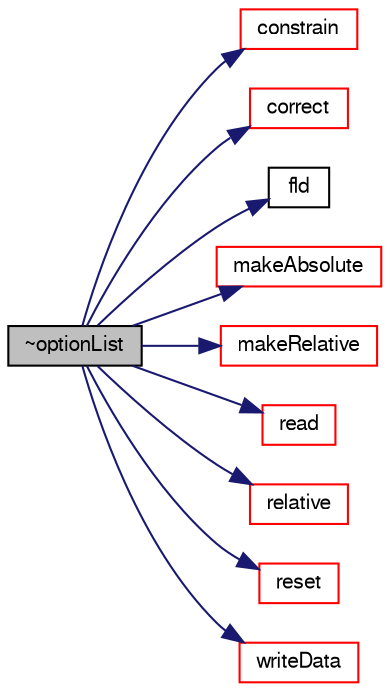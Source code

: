 digraph "~optionList"
{
  bgcolor="transparent";
  edge [fontname="FreeSans",fontsize="10",labelfontname="FreeSans",labelfontsize="10"];
  node [fontname="FreeSans",fontsize="10",shape=record];
  rankdir="LR";
  Node312 [label="~optionList",height=0.2,width=0.4,color="black", fillcolor="grey75", style="filled", fontcolor="black"];
  Node312 -> Node313 [color="midnightblue",fontsize="10",style="solid",fontname="FreeSans"];
  Node313 [label="constrain",height=0.2,width=0.4,color="red",URL="$a23454.html#ab41c286bca1d06f1df7ae33c4f45b1bd",tooltip="Apply constraints to equation. "];
  Node312 -> Node326 [color="midnightblue",fontsize="10",style="solid",fontname="FreeSans"];
  Node326 [label="correct",height=0.2,width=0.4,color="red",URL="$a23454.html#a7f50c4efaee2d5376cf85daa991a04ab",tooltip="Correct. "];
  Node312 -> Node329 [color="midnightblue",fontsize="10",style="solid",fontname="FreeSans"];
  Node329 [label="fld",height=0.2,width=0.4,color="black",URL="$a18899.html#a378472d1f8b33eeefbda63a947476c8c"];
  Node312 -> Node330 [color="midnightblue",fontsize="10",style="solid",fontname="FreeSans"];
  Node330 [label="makeAbsolute",height=0.2,width=0.4,color="red",URL="$a23454.html#a92bfad8516557c6427ff62f0527b72c8",tooltip="Make the given relative flux absolute. "];
  Node312 -> Node331 [color="midnightblue",fontsize="10",style="solid",fontname="FreeSans"];
  Node331 [label="makeRelative",height=0.2,width=0.4,color="red",URL="$a23454.html#a74e1af9d681f0b73e712e182b0e8a9d9",tooltip="Make the given absolute flux relative. "];
  Node312 -> Node332 [color="midnightblue",fontsize="10",style="solid",fontname="FreeSans"];
  Node332 [label="read",height=0.2,width=0.4,color="red",URL="$a23454.html#a6ce0c64db98eb6144d363dbfc86104eb",tooltip="Read dictionary. "];
  Node312 -> Node636 [color="midnightblue",fontsize="10",style="solid",fontname="FreeSans"];
  Node636 [label="relative",height=0.2,width=0.4,color="red",URL="$a23454.html#a8ab081458b9f95647231df45cf0acc42",tooltip="Return the given absolute boundary flux relative. "];
  Node312 -> Node637 [color="midnightblue",fontsize="10",style="solid",fontname="FreeSans"];
  Node637 [label="reset",height=0.2,width=0.4,color="red",URL="$a23454.html#a08d5e47664d164c806dc4d18a7d139aa",tooltip="Reset the source list. "];
  Node312 -> Node640 [color="midnightblue",fontsize="10",style="solid",fontname="FreeSans"];
  Node640 [label="writeData",height=0.2,width=0.4,color="red",URL="$a23454.html#a4c658e15d7e8f5819cdc0eedbbbeb85e",tooltip="Write data to Ostream. "];
}
